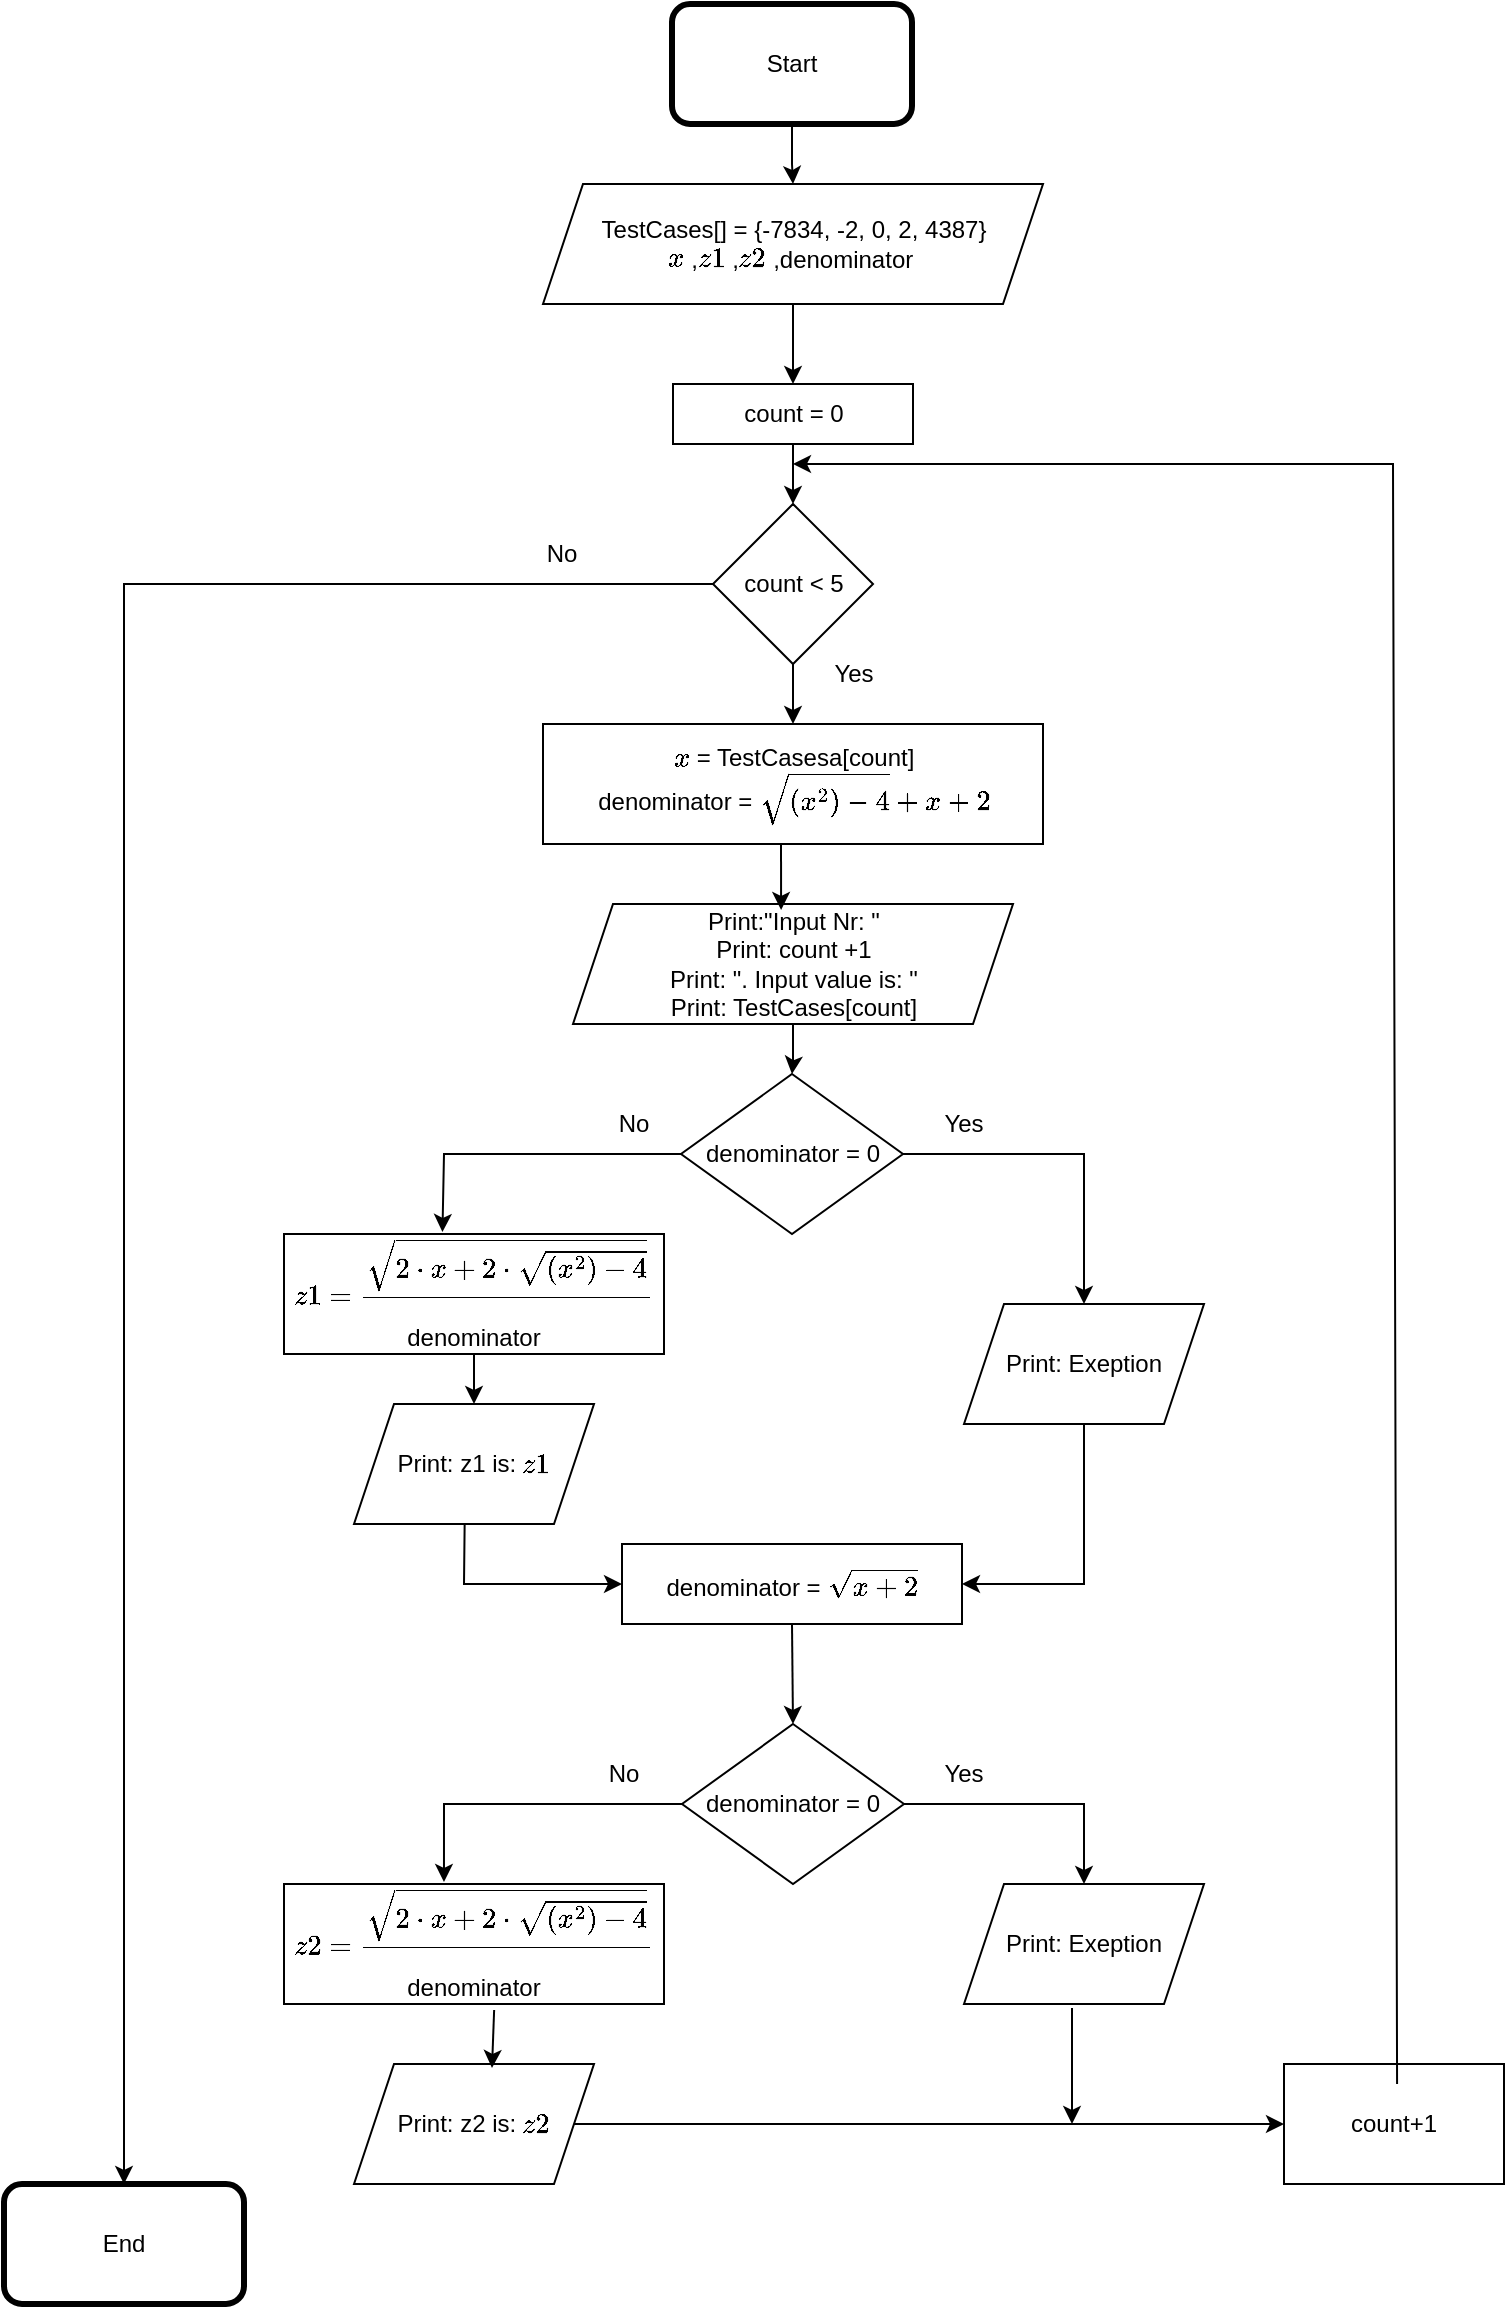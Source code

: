 <mxfile version="22.0.8" type="github">
  <diagram name="Page-1" id="uwX-0Uft41n9snrs1WHI">
    <mxGraphModel dx="2049" dy="1083" grid="1" gridSize="10" guides="1" tooltips="1" connect="1" arrows="1" fold="1" page="1" pageScale="1" pageWidth="827" pageHeight="1169" math="1" shadow="0">
      <root>
        <mxCell id="0" />
        <mxCell id="1" parent="0" />
        <mxCell id="ijZUeoPcKcF7YOUvLgaa-52" value="" style="edgeStyle=orthogonalEdgeStyle;rounded=0;orthogonalLoop=1;jettySize=auto;html=1;" edge="1" parent="1" source="ijZUeoPcKcF7YOUvLgaa-1" target="ijZUeoPcKcF7YOUvLgaa-5">
          <mxGeometry relative="1" as="geometry" />
        </mxCell>
        <mxCell id="ijZUeoPcKcF7YOUvLgaa-1" value="Start" style="rounded=1;whiteSpace=wrap;html=1;strokeWidth=3;" vertex="1" parent="1">
          <mxGeometry x="354" y="10" width="120" height="60" as="geometry" />
        </mxCell>
        <mxCell id="ijZUeoPcKcF7YOUvLgaa-5" value="TestCases[] = {-7834, -2, 0, 2, 4387}&lt;br&gt;`x` ,`z1` ,`z2` ,denominator&amp;nbsp;" style="shape=parallelogram;perimeter=parallelogramPerimeter;whiteSpace=wrap;html=1;fixedSize=1;" vertex="1" parent="1">
          <mxGeometry x="289.5" y="100" width="250" height="60" as="geometry" />
        </mxCell>
        <mxCell id="ijZUeoPcKcF7YOUvLgaa-6" value="count = 0" style="rounded=0;whiteSpace=wrap;html=1;" vertex="1" parent="1">
          <mxGeometry x="354.5" y="200" width="120" height="30" as="geometry" />
        </mxCell>
        <mxCell id="ijZUeoPcKcF7YOUvLgaa-8" value="`x` = TestCasesa[count]&lt;br&gt;denominator = `sqrt((x^2)-4)+x+2`" style="rounded=0;whiteSpace=wrap;html=1;" vertex="1" parent="1">
          <mxGeometry x="289.5" y="370" width="250" height="60" as="geometry" />
        </mxCell>
        <mxCell id="ijZUeoPcKcF7YOUvLgaa-10" value="count &amp;lt; 5" style="rhombus;whiteSpace=wrap;html=1;" vertex="1" parent="1">
          <mxGeometry x="374.5" y="260" width="80" height="80" as="geometry" />
        </mxCell>
        <mxCell id="ijZUeoPcKcF7YOUvLgaa-11" value="denominator = 0" style="rhombus;whiteSpace=wrap;html=1;" vertex="1" parent="1">
          <mxGeometry x="358.5" y="545" width="111" height="80" as="geometry" />
        </mxCell>
        <mxCell id="ijZUeoPcKcF7YOUvLgaa-51" value="" style="edgeStyle=orthogonalEdgeStyle;rounded=0;orthogonalLoop=1;jettySize=auto;html=1;" edge="1" parent="1" source="ijZUeoPcKcF7YOUvLgaa-12" target="ijZUeoPcKcF7YOUvLgaa-11">
          <mxGeometry relative="1" as="geometry" />
        </mxCell>
        <mxCell id="ijZUeoPcKcF7YOUvLgaa-12" value="Print:&quot;Input Nr: &quot;&lt;br&gt;Print: count +1&lt;br&gt;Print: &quot;. Input value is: &quot;&lt;br&gt;Print: TestCases[count]" style="shape=parallelogram;perimeter=parallelogramPerimeter;whiteSpace=wrap;html=1;fixedSize=1;" vertex="1" parent="1">
          <mxGeometry x="304.5" y="460" width="220" height="60" as="geometry" />
        </mxCell>
        <mxCell id="ijZUeoPcKcF7YOUvLgaa-14" value="" style="endArrow=classic;html=1;rounded=0;exitX=1;exitY=0.5;exitDx=0;exitDy=0;entryX=0.5;entryY=0;entryDx=0;entryDy=0;" edge="1" parent="1" source="ijZUeoPcKcF7YOUvLgaa-11" target="ijZUeoPcKcF7YOUvLgaa-18">
          <mxGeometry width="50" height="50" relative="1" as="geometry">
            <mxPoint x="460" y="575" as="sourcePoint" />
            <mxPoint x="560" y="640" as="targetPoint" />
            <Array as="points">
              <mxPoint x="560" y="585" />
            </Array>
          </mxGeometry>
        </mxCell>
        <mxCell id="ijZUeoPcKcF7YOUvLgaa-15" value="" style="endArrow=classic;html=1;rounded=0;exitX=0;exitY=0.5;exitDx=0;exitDy=0;entryX=0.417;entryY=-0.017;entryDx=0;entryDy=0;entryPerimeter=0;" edge="1" parent="1" source="ijZUeoPcKcF7YOUvLgaa-11" target="ijZUeoPcKcF7YOUvLgaa-19">
          <mxGeometry width="50" height="50" relative="1" as="geometry">
            <mxPoint x="340" y="500" as="sourcePoint" />
            <mxPoint x="280" y="650" as="targetPoint" />
            <Array as="points">
              <mxPoint x="240" y="585" />
            </Array>
          </mxGeometry>
        </mxCell>
        <mxCell id="ijZUeoPcKcF7YOUvLgaa-16" value="Yes" style="text;html=1;strokeColor=none;fillColor=none;align=center;verticalAlign=middle;whiteSpace=wrap;rounded=0;" vertex="1" parent="1">
          <mxGeometry x="470" y="555" width="60" height="30" as="geometry" />
        </mxCell>
        <mxCell id="ijZUeoPcKcF7YOUvLgaa-17" value="No" style="text;html=1;strokeColor=none;fillColor=none;align=center;verticalAlign=middle;whiteSpace=wrap;rounded=0;" vertex="1" parent="1">
          <mxGeometry x="304.5" y="555" width="60" height="30" as="geometry" />
        </mxCell>
        <mxCell id="ijZUeoPcKcF7YOUvLgaa-18" value="Print: Exeption" style="shape=parallelogram;perimeter=parallelogramPerimeter;whiteSpace=wrap;html=1;fixedSize=1;" vertex="1" parent="1">
          <mxGeometry x="500" y="660" width="120" height="60" as="geometry" />
        </mxCell>
        <mxCell id="ijZUeoPcKcF7YOUvLgaa-19" value="`z1 = sqrt(2*x + 2*sqrt((x^2)-4))/`&lt;br&gt;denominator" style="rounded=0;whiteSpace=wrap;html=1;" vertex="1" parent="1">
          <mxGeometry x="160" y="625" width="190" height="60" as="geometry" />
        </mxCell>
        <mxCell id="ijZUeoPcKcF7YOUvLgaa-20" value="Print: z1 is: `z1`" style="shape=parallelogram;perimeter=parallelogramPerimeter;whiteSpace=wrap;html=1;fixedSize=1;" vertex="1" parent="1">
          <mxGeometry x="195" y="710" width="120" height="60" as="geometry" />
        </mxCell>
        <mxCell id="ijZUeoPcKcF7YOUvLgaa-21" value="" style="endArrow=classic;html=1;rounded=0;exitX=0.5;exitY=1;exitDx=0;exitDy=0;entryX=0.5;entryY=0;entryDx=0;entryDy=0;" edge="1" parent="1" source="ijZUeoPcKcF7YOUvLgaa-19" target="ijZUeoPcKcF7YOUvLgaa-20">
          <mxGeometry width="50" height="50" relative="1" as="geometry">
            <mxPoint x="330" y="690" as="sourcePoint" />
            <mxPoint x="380" y="640" as="targetPoint" />
          </mxGeometry>
        </mxCell>
        <mxCell id="ijZUeoPcKcF7YOUvLgaa-22" value="" style="endArrow=classic;html=1;rounded=0;exitX=0.5;exitY=1;exitDx=0;exitDy=0;entryX=1;entryY=0.5;entryDx=0;entryDy=0;" edge="1" parent="1" source="ijZUeoPcKcF7YOUvLgaa-18" target="ijZUeoPcKcF7YOUvLgaa-23">
          <mxGeometry width="50" height="50" relative="1" as="geometry">
            <mxPoint x="330" y="690" as="sourcePoint" />
            <mxPoint x="560" y="990" as="targetPoint" />
            <Array as="points">
              <mxPoint x="560" y="800" />
            </Array>
          </mxGeometry>
        </mxCell>
        <mxCell id="ijZUeoPcKcF7YOUvLgaa-23" value="denominator = `sqrt(x+2)`" style="rounded=0;whiteSpace=wrap;html=1;" vertex="1" parent="1">
          <mxGeometry x="329" y="780" width="170" height="40" as="geometry" />
        </mxCell>
        <mxCell id="ijZUeoPcKcF7YOUvLgaa-24" value="" style="endArrow=classic;html=1;rounded=0;exitX=0.461;exitY=1.007;exitDx=0;exitDy=0;exitPerimeter=0;entryX=0;entryY=0.5;entryDx=0;entryDy=0;" edge="1" parent="1" source="ijZUeoPcKcF7YOUvLgaa-20" target="ijZUeoPcKcF7YOUvLgaa-23">
          <mxGeometry width="50" height="50" relative="1" as="geometry">
            <mxPoint x="330" y="690" as="sourcePoint" />
            <mxPoint x="280" y="980" as="targetPoint" />
            <Array as="points">
              <mxPoint x="250" y="800" />
            </Array>
          </mxGeometry>
        </mxCell>
        <mxCell id="ijZUeoPcKcF7YOUvLgaa-25" value="denominator = 0" style="rhombus;whiteSpace=wrap;html=1;" vertex="1" parent="1">
          <mxGeometry x="359" y="870" width="111" height="80" as="geometry" />
        </mxCell>
        <mxCell id="ijZUeoPcKcF7YOUvLgaa-26" value="" style="endArrow=classic;html=1;rounded=0;exitX=1;exitY=0.5;exitDx=0;exitDy=0;entryX=0.5;entryY=0;entryDx=0;entryDy=0;" edge="1" parent="1" source="ijZUeoPcKcF7YOUvLgaa-25" target="ijZUeoPcKcF7YOUvLgaa-30">
          <mxGeometry width="50" height="50" relative="1" as="geometry">
            <mxPoint x="480" y="995" as="sourcePoint" />
            <mxPoint x="580" y="1060" as="targetPoint" />
            <Array as="points">
              <mxPoint x="560" y="910" />
            </Array>
          </mxGeometry>
        </mxCell>
        <mxCell id="ijZUeoPcKcF7YOUvLgaa-27" value="" style="endArrow=classic;html=1;rounded=0;exitX=0;exitY=0.5;exitDx=0;exitDy=0;entryX=0.421;entryY=-0.017;entryDx=0;entryDy=0;entryPerimeter=0;" edge="1" parent="1" source="ijZUeoPcKcF7YOUvLgaa-25" target="ijZUeoPcKcF7YOUvLgaa-32">
          <mxGeometry width="50" height="50" relative="1" as="geometry">
            <mxPoint x="360" y="920" as="sourcePoint" />
            <mxPoint x="240" y="1010" as="targetPoint" />
            <Array as="points">
              <mxPoint x="240" y="910" />
            </Array>
          </mxGeometry>
        </mxCell>
        <mxCell id="ijZUeoPcKcF7YOUvLgaa-28" value="Yes" style="text;html=1;strokeColor=none;fillColor=none;align=center;verticalAlign=middle;whiteSpace=wrap;rounded=0;" vertex="1" parent="1">
          <mxGeometry x="470" y="880" width="60" height="30" as="geometry" />
        </mxCell>
        <mxCell id="ijZUeoPcKcF7YOUvLgaa-29" value="No" style="text;html=1;strokeColor=none;fillColor=none;align=center;verticalAlign=middle;whiteSpace=wrap;rounded=0;" vertex="1" parent="1">
          <mxGeometry x="300" y="880" width="60" height="30" as="geometry" />
        </mxCell>
        <mxCell id="ijZUeoPcKcF7YOUvLgaa-30" value="Print: Exeption" style="shape=parallelogram;perimeter=parallelogramPerimeter;whiteSpace=wrap;html=1;fixedSize=1;" vertex="1" parent="1">
          <mxGeometry x="500" y="950" width="120" height="60" as="geometry" />
        </mxCell>
        <mxCell id="ijZUeoPcKcF7YOUvLgaa-32" value="`z2 = sqrt(2*x + 2*sqrt((x^2)-4))/`&lt;br&gt;denominator" style="rounded=0;whiteSpace=wrap;html=1;" vertex="1" parent="1">
          <mxGeometry x="160" y="950" width="190" height="60" as="geometry" />
        </mxCell>
        <mxCell id="ijZUeoPcKcF7YOUvLgaa-33" value="" style="endArrow=classic;html=1;rounded=0;exitX=0.5;exitY=1;exitDx=0;exitDy=0;entryX=0.5;entryY=0;entryDx=0;entryDy=0;" edge="1" parent="1" source="ijZUeoPcKcF7YOUvLgaa-23" target="ijZUeoPcKcF7YOUvLgaa-25">
          <mxGeometry width="50" height="50" relative="1" as="geometry">
            <mxPoint x="330" y="750" as="sourcePoint" />
            <mxPoint x="380" y="700" as="targetPoint" />
          </mxGeometry>
        </mxCell>
        <mxCell id="ijZUeoPcKcF7YOUvLgaa-36" value="" style="endArrow=classic;html=1;rounded=0;exitX=0.5;exitY=1;exitDx=0;exitDy=0;entryX=0.5;entryY=0;entryDx=0;entryDy=0;" edge="1" parent="1" source="ijZUeoPcKcF7YOUvLgaa-6" target="ijZUeoPcKcF7YOUvLgaa-10">
          <mxGeometry width="50" height="50" relative="1" as="geometry">
            <mxPoint x="330" y="350" as="sourcePoint" />
            <mxPoint x="380" y="300" as="targetPoint" />
          </mxGeometry>
        </mxCell>
        <mxCell id="ijZUeoPcKcF7YOUvLgaa-38" value="" style="endArrow=classic;html=1;rounded=0;exitX=0.5;exitY=1;exitDx=0;exitDy=0;entryX=0.5;entryY=0;entryDx=0;entryDy=0;" edge="1" parent="1" source="ijZUeoPcKcF7YOUvLgaa-10" target="ijZUeoPcKcF7YOUvLgaa-8">
          <mxGeometry width="50" height="50" relative="1" as="geometry">
            <mxPoint x="330" y="350" as="sourcePoint" />
            <mxPoint x="380" y="300" as="targetPoint" />
          </mxGeometry>
        </mxCell>
        <mxCell id="ijZUeoPcKcF7YOUvLgaa-39" value="count+1" style="rounded=0;whiteSpace=wrap;html=1;" vertex="1" parent="1">
          <mxGeometry x="660" y="1040" width="110" height="60" as="geometry" />
        </mxCell>
        <mxCell id="ijZUeoPcKcF7YOUvLgaa-41" value="Print: z2 is: `z2`" style="shape=parallelogram;perimeter=parallelogramPerimeter;whiteSpace=wrap;html=1;fixedSize=1;" vertex="1" parent="1">
          <mxGeometry x="195" y="1040" width="120" height="60" as="geometry" />
        </mxCell>
        <mxCell id="ijZUeoPcKcF7YOUvLgaa-42" value="" style="endArrow=classic;html=1;rounded=0;exitX=0.553;exitY=1.05;exitDx=0;exitDy=0;exitPerimeter=0;entryX=0.575;entryY=0.033;entryDx=0;entryDy=0;entryPerimeter=0;" edge="1" parent="1" source="ijZUeoPcKcF7YOUvLgaa-32" target="ijZUeoPcKcF7YOUvLgaa-41">
          <mxGeometry width="50" height="50" relative="1" as="geometry">
            <mxPoint x="330" y="1050" as="sourcePoint" />
            <mxPoint x="240" y="1090" as="targetPoint" />
          </mxGeometry>
        </mxCell>
        <mxCell id="ijZUeoPcKcF7YOUvLgaa-43" value="" style="endArrow=classic;html=1;rounded=0;exitX=1;exitY=0.5;exitDx=0;exitDy=0;entryX=0;entryY=0.5;entryDx=0;entryDy=0;" edge="1" parent="1" source="ijZUeoPcKcF7YOUvLgaa-41" target="ijZUeoPcKcF7YOUvLgaa-39">
          <mxGeometry width="50" height="50" relative="1" as="geometry">
            <mxPoint x="330" y="950" as="sourcePoint" />
            <mxPoint x="380" y="900" as="targetPoint" />
          </mxGeometry>
        </mxCell>
        <mxCell id="ijZUeoPcKcF7YOUvLgaa-44" value="" style="endArrow=classic;html=1;rounded=0;exitX=0.45;exitY=1.033;exitDx=0;exitDy=0;exitPerimeter=0;" edge="1" parent="1" source="ijZUeoPcKcF7YOUvLgaa-30">
          <mxGeometry width="50" height="50" relative="1" as="geometry">
            <mxPoint x="330" y="950" as="sourcePoint" />
            <mxPoint x="554" y="1070" as="targetPoint" />
          </mxGeometry>
        </mxCell>
        <mxCell id="ijZUeoPcKcF7YOUvLgaa-45" value="" style="endArrow=classic;html=1;rounded=0;exitX=0.564;exitY=0;exitDx=0;exitDy=0;exitPerimeter=0;" edge="1" parent="1">
          <mxGeometry width="50" height="50" relative="1" as="geometry">
            <mxPoint x="716.54" y="1050" as="sourcePoint" />
            <mxPoint x="414.5" y="240" as="targetPoint" />
            <Array as="points">
              <mxPoint x="714.5" y="240" />
            </Array>
          </mxGeometry>
        </mxCell>
        <mxCell id="ijZUeoPcKcF7YOUvLgaa-46" value="" style="endArrow=classic;html=1;rounded=0;exitX=0;exitY=0.5;exitDx=0;exitDy=0;" edge="1" parent="1" source="ijZUeoPcKcF7YOUvLgaa-10" target="ijZUeoPcKcF7YOUvLgaa-48">
          <mxGeometry width="50" height="50" relative="1" as="geometry">
            <mxPoint x="330" y="550" as="sourcePoint" />
            <mxPoint x="80" y="1100" as="targetPoint" />
            <Array as="points">
              <mxPoint x="80" y="300" />
            </Array>
          </mxGeometry>
        </mxCell>
        <mxCell id="ijZUeoPcKcF7YOUvLgaa-48" value="End" style="rounded=1;whiteSpace=wrap;html=1;strokeWidth=3;" vertex="1" parent="1">
          <mxGeometry x="20" y="1100" width="120" height="60" as="geometry" />
        </mxCell>
        <mxCell id="ijZUeoPcKcF7YOUvLgaa-49" value="" style="endArrow=classic;html=1;rounded=0;exitX=0.476;exitY=1;exitDx=0;exitDy=0;exitPerimeter=0;entryX=0.473;entryY=0.05;entryDx=0;entryDy=0;entryPerimeter=0;" edge="1" parent="1" source="ijZUeoPcKcF7YOUvLgaa-8" target="ijZUeoPcKcF7YOUvLgaa-12">
          <mxGeometry width="50" height="50" relative="1" as="geometry">
            <mxPoint x="330" y="650" as="sourcePoint" />
            <mxPoint x="380" y="600" as="targetPoint" />
          </mxGeometry>
        </mxCell>
        <mxCell id="ijZUeoPcKcF7YOUvLgaa-55" value="" style="endArrow=classic;html=1;rounded=0;exitX=0.5;exitY=1;exitDx=0;exitDy=0;entryX=0.5;entryY=0;entryDx=0;entryDy=0;" edge="1" parent="1" source="ijZUeoPcKcF7YOUvLgaa-5" target="ijZUeoPcKcF7YOUvLgaa-6">
          <mxGeometry width="50" height="50" relative="1" as="geometry">
            <mxPoint x="330" y="350" as="sourcePoint" />
            <mxPoint x="380" y="300" as="targetPoint" />
          </mxGeometry>
        </mxCell>
        <mxCell id="ijZUeoPcKcF7YOUvLgaa-56" value="Yes" style="text;html=1;strokeColor=none;fillColor=none;align=center;verticalAlign=middle;whiteSpace=wrap;rounded=0;" vertex="1" parent="1">
          <mxGeometry x="414.5" y="330" width="60" height="30" as="geometry" />
        </mxCell>
        <mxCell id="ijZUeoPcKcF7YOUvLgaa-57" value="No" style="text;html=1;strokeColor=none;fillColor=none;align=center;verticalAlign=middle;whiteSpace=wrap;rounded=0;" vertex="1" parent="1">
          <mxGeometry x="269" y="270" width="60" height="30" as="geometry" />
        </mxCell>
      </root>
    </mxGraphModel>
  </diagram>
</mxfile>
